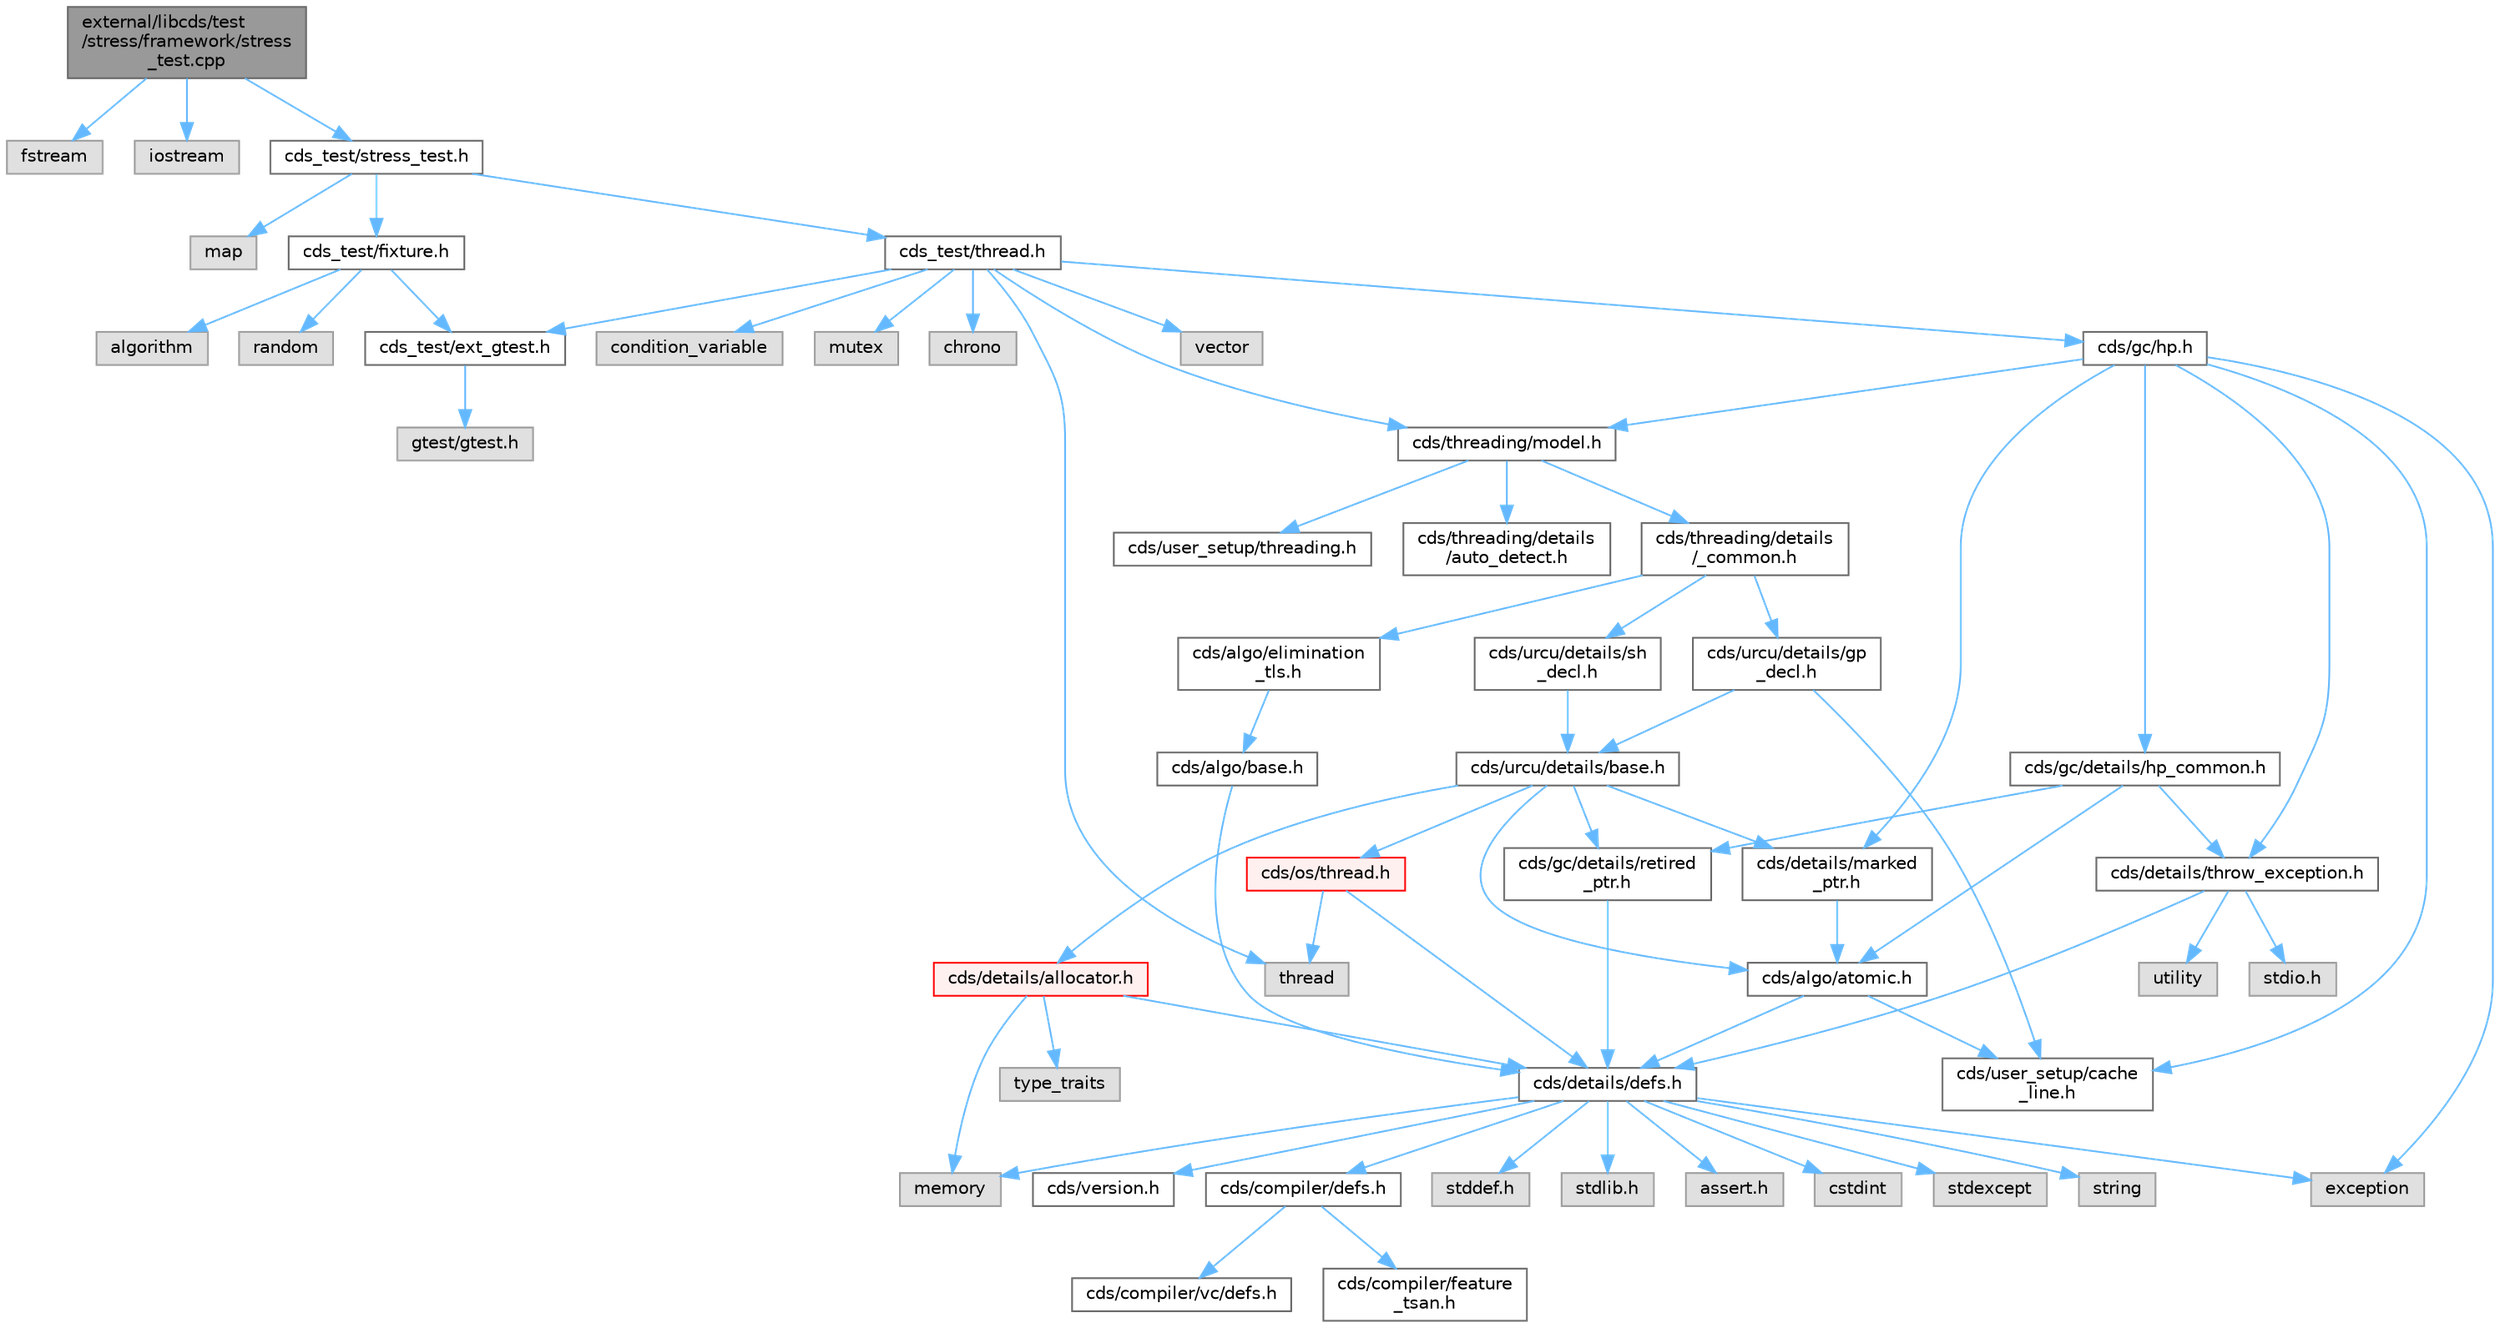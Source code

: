 digraph "external/libcds/test/stress/framework/stress_test.cpp"
{
 // LATEX_PDF_SIZE
  bgcolor="transparent";
  edge [fontname=Helvetica,fontsize=10,labelfontname=Helvetica,labelfontsize=10];
  node [fontname=Helvetica,fontsize=10,shape=box,height=0.2,width=0.4];
  Node1 [id="Node000001",label="external/libcds/test\l/stress/framework/stress\l_test.cpp",height=0.2,width=0.4,color="gray40", fillcolor="grey60", style="filled", fontcolor="black",tooltip=" "];
  Node1 -> Node2 [id="edge1_Node000001_Node000002",color="steelblue1",style="solid",tooltip=" "];
  Node2 [id="Node000002",label="fstream",height=0.2,width=0.4,color="grey60", fillcolor="#E0E0E0", style="filled",tooltip=" "];
  Node1 -> Node3 [id="edge2_Node000001_Node000003",color="steelblue1",style="solid",tooltip=" "];
  Node3 [id="Node000003",label="iostream",height=0.2,width=0.4,color="grey60", fillcolor="#E0E0E0", style="filled",tooltip=" "];
  Node1 -> Node4 [id="edge3_Node000001_Node000004",color="steelblue1",style="solid",tooltip=" "];
  Node4 [id="Node000004",label="cds_test/stress_test.h",height=0.2,width=0.4,color="grey40", fillcolor="white", style="filled",URL="$stress__test_8h.html",tooltip=" "];
  Node4 -> Node5 [id="edge4_Node000004_Node000005",color="steelblue1",style="solid",tooltip=" "];
  Node5 [id="Node000005",label="map",height=0.2,width=0.4,color="grey60", fillcolor="#E0E0E0", style="filled",tooltip=" "];
  Node4 -> Node6 [id="edge5_Node000004_Node000006",color="steelblue1",style="solid",tooltip=" "];
  Node6 [id="Node000006",label="cds_test/fixture.h",height=0.2,width=0.4,color="grey40", fillcolor="white", style="filled",URL="$fixture_8h.html",tooltip=" "];
  Node6 -> Node7 [id="edge6_Node000006_Node000007",color="steelblue1",style="solid",tooltip=" "];
  Node7 [id="Node000007",label="cds_test/ext_gtest.h",height=0.2,width=0.4,color="grey40", fillcolor="white", style="filled",URL="$ext__gtest_8h.html",tooltip=" "];
  Node7 -> Node8 [id="edge7_Node000007_Node000008",color="steelblue1",style="solid",tooltip=" "];
  Node8 [id="Node000008",label="gtest/gtest.h",height=0.2,width=0.4,color="grey60", fillcolor="#E0E0E0", style="filled",tooltip=" "];
  Node6 -> Node9 [id="edge8_Node000006_Node000009",color="steelblue1",style="solid",tooltip=" "];
  Node9 [id="Node000009",label="algorithm",height=0.2,width=0.4,color="grey60", fillcolor="#E0E0E0", style="filled",tooltip=" "];
  Node6 -> Node10 [id="edge9_Node000006_Node000010",color="steelblue1",style="solid",tooltip=" "];
  Node10 [id="Node000010",label="random",height=0.2,width=0.4,color="grey60", fillcolor="#E0E0E0", style="filled",tooltip=" "];
  Node4 -> Node11 [id="edge10_Node000004_Node000011",color="steelblue1",style="solid",tooltip=" "];
  Node11 [id="Node000011",label="cds_test/thread.h",height=0.2,width=0.4,color="grey40", fillcolor="white", style="filled",URL="$test_2include_2cds__test_2thread_8h.html",tooltip=" "];
  Node11 -> Node7 [id="edge11_Node000011_Node000007",color="steelblue1",style="solid",tooltip=" "];
  Node11 -> Node12 [id="edge12_Node000011_Node000012",color="steelblue1",style="solid",tooltip=" "];
  Node12 [id="Node000012",label="vector",height=0.2,width=0.4,color="grey60", fillcolor="#E0E0E0", style="filled",tooltip=" "];
  Node11 -> Node13 [id="edge13_Node000011_Node000013",color="steelblue1",style="solid",tooltip=" "];
  Node13 [id="Node000013",label="thread",height=0.2,width=0.4,color="grey60", fillcolor="#E0E0E0", style="filled",tooltip=" "];
  Node11 -> Node14 [id="edge14_Node000011_Node000014",color="steelblue1",style="solid",tooltip=" "];
  Node14 [id="Node000014",label="condition_variable",height=0.2,width=0.4,color="grey60", fillcolor="#E0E0E0", style="filled",tooltip=" "];
  Node11 -> Node15 [id="edge15_Node000011_Node000015",color="steelblue1",style="solid",tooltip=" "];
  Node15 [id="Node000015",label="mutex",height=0.2,width=0.4,color="grey60", fillcolor="#E0E0E0", style="filled",tooltip=" "];
  Node11 -> Node16 [id="edge16_Node000011_Node000016",color="steelblue1",style="solid",tooltip=" "];
  Node16 [id="Node000016",label="chrono",height=0.2,width=0.4,color="grey60", fillcolor="#E0E0E0", style="filled",tooltip=" "];
  Node11 -> Node17 [id="edge17_Node000011_Node000017",color="steelblue1",style="solid",tooltip=" "];
  Node17 [id="Node000017",label="cds/threading/model.h",height=0.2,width=0.4,color="grey40", fillcolor="white", style="filled",URL="$model_8h.html",tooltip=" "];
  Node17 -> Node18 [id="edge18_Node000017_Node000018",color="steelblue1",style="solid",tooltip=" "];
  Node18 [id="Node000018",label="cds/threading/details\l/_common.h",height=0.2,width=0.4,color="grey40", fillcolor="white", style="filled",URL="$__common_8h.html",tooltip=" "];
  Node18 -> Node19 [id="edge19_Node000018_Node000019",color="steelblue1",style="solid",tooltip=" "];
  Node19 [id="Node000019",label="cds/urcu/details/gp\l_decl.h",height=0.2,width=0.4,color="grey40", fillcolor="white", style="filled",URL="$gp__decl_8h.html",tooltip=" "];
  Node19 -> Node20 [id="edge20_Node000019_Node000020",color="steelblue1",style="solid",tooltip=" "];
  Node20 [id="Node000020",label="cds/urcu/details/base.h",height=0.2,width=0.4,color="grey40", fillcolor="white", style="filled",URL="$external_2libcds_2cds_2urcu_2details_2base_8h.html",tooltip=" "];
  Node20 -> Node21 [id="edge21_Node000020_Node000021",color="steelblue1",style="solid",tooltip=" "];
  Node21 [id="Node000021",label="cds/algo/atomic.h",height=0.2,width=0.4,color="grey40", fillcolor="white", style="filled",URL="$external_2libcds_2cds_2algo_2atomic_8h.html",tooltip=" "];
  Node21 -> Node22 [id="edge22_Node000021_Node000022",color="steelblue1",style="solid",tooltip=" "];
  Node22 [id="Node000022",label="cds/details/defs.h",height=0.2,width=0.4,color="grey40", fillcolor="white", style="filled",URL="$details_2defs_8h.html",tooltip=" "];
  Node22 -> Node23 [id="edge23_Node000022_Node000023",color="steelblue1",style="solid",tooltip=" "];
  Node23 [id="Node000023",label="stddef.h",height=0.2,width=0.4,color="grey60", fillcolor="#E0E0E0", style="filled",tooltip=" "];
  Node22 -> Node24 [id="edge24_Node000022_Node000024",color="steelblue1",style="solid",tooltip=" "];
  Node24 [id="Node000024",label="stdlib.h",height=0.2,width=0.4,color="grey60", fillcolor="#E0E0E0", style="filled",tooltip=" "];
  Node22 -> Node25 [id="edge25_Node000022_Node000025",color="steelblue1",style="solid",tooltip=" "];
  Node25 [id="Node000025",label="assert.h",height=0.2,width=0.4,color="grey60", fillcolor="#E0E0E0", style="filled",tooltip=" "];
  Node22 -> Node26 [id="edge26_Node000022_Node000026",color="steelblue1",style="solid",tooltip=" "];
  Node26 [id="Node000026",label="cstdint",height=0.2,width=0.4,color="grey60", fillcolor="#E0E0E0", style="filled",tooltip=" "];
  Node22 -> Node27 [id="edge27_Node000022_Node000027",color="steelblue1",style="solid",tooltip=" "];
  Node27 [id="Node000027",label="exception",height=0.2,width=0.4,color="grey60", fillcolor="#E0E0E0", style="filled",tooltip=" "];
  Node22 -> Node28 [id="edge28_Node000022_Node000028",color="steelblue1",style="solid",tooltip=" "];
  Node28 [id="Node000028",label="stdexcept",height=0.2,width=0.4,color="grey60", fillcolor="#E0E0E0", style="filled",tooltip=" "];
  Node22 -> Node29 [id="edge29_Node000022_Node000029",color="steelblue1",style="solid",tooltip=" "];
  Node29 [id="Node000029",label="string",height=0.2,width=0.4,color="grey60", fillcolor="#E0E0E0", style="filled",tooltip=" "];
  Node22 -> Node30 [id="edge30_Node000022_Node000030",color="steelblue1",style="solid",tooltip=" "];
  Node30 [id="Node000030",label="memory",height=0.2,width=0.4,color="grey60", fillcolor="#E0E0E0", style="filled",tooltip=" "];
  Node22 -> Node31 [id="edge31_Node000022_Node000031",color="steelblue1",style="solid",tooltip=" "];
  Node31 [id="Node000031",label="cds/version.h",height=0.2,width=0.4,color="grey40", fillcolor="white", style="filled",URL="$external_2libcds_2cds_2version_8h.html",tooltip=" "];
  Node22 -> Node32 [id="edge32_Node000022_Node000032",color="steelblue1",style="solid",tooltip=" "];
  Node32 [id="Node000032",label="cds/compiler/defs.h",height=0.2,width=0.4,color="grey40", fillcolor="white", style="filled",URL="$compiler_2defs_8h.html",tooltip=" "];
  Node32 -> Node33 [id="edge33_Node000032_Node000033",color="steelblue1",style="solid",tooltip=" "];
  Node33 [id="Node000033",label="cds/compiler/vc/defs.h",height=0.2,width=0.4,color="grey40", fillcolor="white", style="filled",URL="$compiler_2vc_2defs_8h.html",tooltip=" "];
  Node32 -> Node34 [id="edge34_Node000032_Node000034",color="steelblue1",style="solid",tooltip=" "];
  Node34 [id="Node000034",label="cds/compiler/feature\l_tsan.h",height=0.2,width=0.4,color="grey40", fillcolor="white", style="filled",URL="$feature__tsan_8h.html",tooltip=" "];
  Node21 -> Node35 [id="edge35_Node000021_Node000035",color="steelblue1",style="solid",tooltip=" "];
  Node35 [id="Node000035",label="cds/user_setup/cache\l_line.h",height=0.2,width=0.4,color="grey40", fillcolor="white", style="filled",URL="$cache__line_8h.html",tooltip="Cache-line size definition"];
  Node20 -> Node36 [id="edge36_Node000020_Node000036",color="steelblue1",style="solid",tooltip=" "];
  Node36 [id="Node000036",label="cds/gc/details/retired\l_ptr.h",height=0.2,width=0.4,color="grey40", fillcolor="white", style="filled",URL="$retired__ptr_8h.html",tooltip=" "];
  Node36 -> Node22 [id="edge37_Node000036_Node000022",color="steelblue1",style="solid",tooltip=" "];
  Node20 -> Node37 [id="edge38_Node000020_Node000037",color="steelblue1",style="solid",tooltip=" "];
  Node37 [id="Node000037",label="cds/details/allocator.h",height=0.2,width=0.4,color="red", fillcolor="#FFF0F0", style="filled",URL="$external_2libcds_2cds_2details_2allocator_8h.html",tooltip=" "];
  Node37 -> Node38 [id="edge39_Node000037_Node000038",color="steelblue1",style="solid",tooltip=" "];
  Node38 [id="Node000038",label="type_traits",height=0.2,width=0.4,color="grey60", fillcolor="#E0E0E0", style="filled",tooltip=" "];
  Node37 -> Node30 [id="edge40_Node000037_Node000030",color="steelblue1",style="solid",tooltip=" "];
  Node37 -> Node22 [id="edge41_Node000037_Node000022",color="steelblue1",style="solid",tooltip=" "];
  Node20 -> Node54 [id="edge42_Node000020_Node000054",color="steelblue1",style="solid",tooltip=" "];
  Node54 [id="Node000054",label="cds/os/thread.h",height=0.2,width=0.4,color="red", fillcolor="#FFF0F0", style="filled",URL="$cds_2os_2thread_8h.html",tooltip=" "];
  Node54 -> Node13 [id="edge43_Node000054_Node000013",color="steelblue1",style="solid",tooltip=" "];
  Node54 -> Node22 [id="edge44_Node000054_Node000022",color="steelblue1",style="solid",tooltip=" "];
  Node20 -> Node57 [id="edge45_Node000020_Node000057",color="steelblue1",style="solid",tooltip=" "];
  Node57 [id="Node000057",label="cds/details/marked\l_ptr.h",height=0.2,width=0.4,color="grey40", fillcolor="white", style="filled",URL="$marked__ptr_8h.html",tooltip=" "];
  Node57 -> Node21 [id="edge46_Node000057_Node000021",color="steelblue1",style="solid",tooltip=" "];
  Node19 -> Node35 [id="edge47_Node000019_Node000035",color="steelblue1",style="solid",tooltip=" "];
  Node18 -> Node58 [id="edge48_Node000018_Node000058",color="steelblue1",style="solid",tooltip=" "];
  Node58 [id="Node000058",label="cds/urcu/details/sh\l_decl.h",height=0.2,width=0.4,color="grey40", fillcolor="white", style="filled",URL="$sh__decl_8h.html",tooltip=" "];
  Node58 -> Node20 [id="edge49_Node000058_Node000020",color="steelblue1",style="solid",tooltip=" "];
  Node18 -> Node59 [id="edge50_Node000018_Node000059",color="steelblue1",style="solid",tooltip=" "];
  Node59 [id="Node000059",label="cds/algo/elimination\l_tls.h",height=0.2,width=0.4,color="grey40", fillcolor="white", style="filled",URL="$elimination__tls_8h.html",tooltip=" "];
  Node59 -> Node60 [id="edge51_Node000059_Node000060",color="steelblue1",style="solid",tooltip=" "];
  Node60 [id="Node000060",label="cds/algo/base.h",height=0.2,width=0.4,color="grey40", fillcolor="white", style="filled",URL="$external_2libcds_2cds_2algo_2base_8h.html",tooltip=" "];
  Node60 -> Node22 [id="edge52_Node000060_Node000022",color="steelblue1",style="solid",tooltip=" "];
  Node17 -> Node61 [id="edge53_Node000017_Node000061",color="steelblue1",style="solid",tooltip=" "];
  Node61 [id="Node000061",label="cds/user_setup/threading.h",height=0.2,width=0.4,color="grey40", fillcolor="white", style="filled",URL="$external_2libcds_2cds_2user__setup_2threading_8h.html",tooltip=" "];
  Node17 -> Node62 [id="edge54_Node000017_Node000062",color="steelblue1",style="solid",tooltip=" "];
  Node62 [id="Node000062",label="cds/threading/details\l/auto_detect.h",height=0.2,width=0.4,color="grey40", fillcolor="white", style="filled",URL="$auto__detect_8h.html",tooltip=" "];
  Node11 -> Node63 [id="edge55_Node000011_Node000063",color="steelblue1",style="solid",tooltip=" "];
  Node63 [id="Node000063",label="cds/gc/hp.h",height=0.2,width=0.4,color="grey40", fillcolor="white", style="filled",URL="$hp_8h.html",tooltip=" "];
  Node63 -> Node27 [id="edge56_Node000063_Node000027",color="steelblue1",style="solid",tooltip=" "];
  Node63 -> Node64 [id="edge57_Node000063_Node000064",color="steelblue1",style="solid",tooltip=" "];
  Node64 [id="Node000064",label="cds/gc/details/hp_common.h",height=0.2,width=0.4,color="grey40", fillcolor="white", style="filled",URL="$hp__common_8h.html",tooltip=" "];
  Node64 -> Node21 [id="edge58_Node000064_Node000021",color="steelblue1",style="solid",tooltip=" "];
  Node64 -> Node36 [id="edge59_Node000064_Node000036",color="steelblue1",style="solid",tooltip=" "];
  Node64 -> Node51 [id="edge60_Node000064_Node000051",color="steelblue1",style="solid",tooltip=" "];
  Node51 [id="Node000051",label="cds/details/throw_exception.h",height=0.2,width=0.4,color="grey40", fillcolor="white", style="filled",URL="$throw__exception_8h.html",tooltip=" "];
  Node51 -> Node22 [id="edge61_Node000051_Node000022",color="steelblue1",style="solid",tooltip=" "];
  Node51 -> Node52 [id="edge62_Node000051_Node000052",color="steelblue1",style="solid",tooltip=" "];
  Node52 [id="Node000052",label="stdio.h",height=0.2,width=0.4,color="grey60", fillcolor="#E0E0E0", style="filled",tooltip=" "];
  Node51 -> Node53 [id="edge63_Node000051_Node000053",color="steelblue1",style="solid",tooltip=" "];
  Node53 [id="Node000053",label="utility",height=0.2,width=0.4,color="grey60", fillcolor="#E0E0E0", style="filled",tooltip=" "];
  Node63 -> Node17 [id="edge64_Node000063_Node000017",color="steelblue1",style="solid",tooltip=" "];
  Node63 -> Node51 [id="edge65_Node000063_Node000051",color="steelblue1",style="solid",tooltip=" "];
  Node63 -> Node57 [id="edge66_Node000063_Node000057",color="steelblue1",style="solid",tooltip=" "];
  Node63 -> Node35 [id="edge67_Node000063_Node000035",color="steelblue1",style="solid",tooltip=" "];
}
